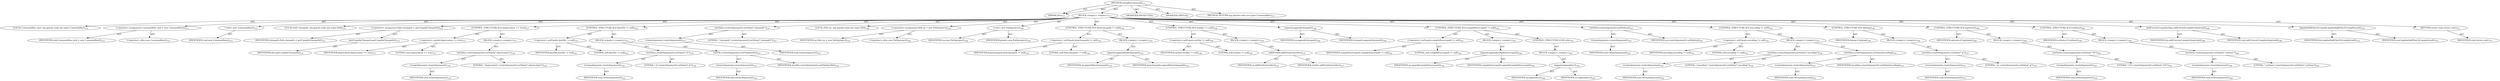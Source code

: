 digraph "setupKjcCommand" {  
"111669149697" [label = <(METHOD,setupKjcCommand)<SUB>111</SUB>> ]
"115964116993" [label = <(PARAM,this)<SUB>111</SUB>> ]
"25769803784" [label = <(BLOCK,&lt;empty&gt;,&lt;empty&gt;)<SUB>111</SUB>> ]
"94489280518" [label = <(LOCAL,Commandline cmd: org.apache.tools.ant.types.Commandline)<SUB>112</SUB>> ]
"30064771104" [label = <(&lt;operator&gt;.assignment,Commandline cmd = new Commandline())<SUB>112</SUB>> ]
"68719476763" [label = <(IDENTIFIER,cmd,Commandline cmd = new Commandline())<SUB>112</SUB>> ]
"30064771105" [label = <(&lt;operator&gt;.alloc,new Commandline())<SUB>112</SUB>> ]
"30064771106" [label = <(&lt;init&gt;,new Commandline())<SUB>112</SUB>> ]
"68719476764" [label = <(IDENTIFIER,cmd,new Commandline())<SUB>112</SUB>> ]
"94489280519" [label = <(LOCAL,Path classpath: org.apache.tools.ant.types.Path)<SUB>115</SUB>> ]
"30064771107" [label = <(&lt;operator&gt;.assignment,Path classpath = getCompileClasspath())<SUB>115</SUB>> ]
"68719476765" [label = <(IDENTIFIER,classpath,Path classpath = getCompileClasspath())<SUB>115</SUB>> ]
"30064771108" [label = <(getCompileClasspath,getCompileClasspath())<SUB>115</SUB>> ]
"68719476737" [label = <(IDENTIFIER,this,getCompileClasspath())<SUB>115</SUB>> ]
"47244640261" [label = <(CONTROL_STRUCTURE,IF,if (deprecation == true))<SUB>117</SUB>> ]
"30064771109" [label = <(&lt;operator&gt;.equals,deprecation == true)<SUB>117</SUB>> ]
"68719476766" [label = <(IDENTIFIER,deprecation,deprecation == true)<SUB>117</SUB>> ]
"90194313225" [label = <(LITERAL,true,deprecation == true)<SUB>117</SUB>> ]
"25769803785" [label = <(BLOCK,&lt;empty&gt;,&lt;empty&gt;)<SUB>117</SUB>> ]
"30064771110" [label = <(setValue,createArgument().setValue(&quot;-deprecation&quot;))<SUB>118</SUB>> ]
"30064771111" [label = <(createArgument,createArgument())<SUB>118</SUB>> ]
"68719476767" [label = <(IDENTIFIER,cmd,createArgument())<SUB>118</SUB>> ]
"90194313226" [label = <(LITERAL,&quot;-deprecation&quot;,createArgument().setValue(&quot;-deprecation&quot;))<SUB>118</SUB>> ]
"47244640262" [label = <(CONTROL_STRUCTURE,IF,if (destDir != null))<SUB>121</SUB>> ]
"30064771112" [label = <(&lt;operator&gt;.notEquals,destDir != null)<SUB>121</SUB>> ]
"68719476768" [label = <(IDENTIFIER,destDir,destDir != null)<SUB>121</SUB>> ]
"90194313227" [label = <(LITERAL,null,destDir != null)<SUB>121</SUB>> ]
"25769803786" [label = <(BLOCK,&lt;empty&gt;,&lt;empty&gt;)<SUB>121</SUB>> ]
"30064771113" [label = <(setValue,createArgument().setValue(&quot;-d&quot;))<SUB>122</SUB>> ]
"30064771114" [label = <(createArgument,createArgument())<SUB>122</SUB>> ]
"68719476769" [label = <(IDENTIFIER,cmd,createArgument())<SUB>122</SUB>> ]
"90194313228" [label = <(LITERAL,&quot;-d&quot;,createArgument().setValue(&quot;-d&quot;))<SUB>122</SUB>> ]
"30064771115" [label = <(setFile,createArgument().setFile(destDir))<SUB>123</SUB>> ]
"30064771116" [label = <(createArgument,createArgument())<SUB>123</SUB>> ]
"68719476770" [label = <(IDENTIFIER,cmd,createArgument())<SUB>123</SUB>> ]
"68719476771" [label = <(IDENTIFIER,destDir,createArgument().setFile(destDir))<SUB>123</SUB>> ]
"30064771117" [label = <(setValue,createArgument().setValue(&quot;-classpath&quot;))<SUB>127</SUB>> ]
"30064771118" [label = <(createArgument,createArgument())<SUB>127</SUB>> ]
"68719476772" [label = <(IDENTIFIER,cmd,createArgument())<SUB>127</SUB>> ]
"90194313229" [label = <(LITERAL,&quot;-classpath&quot;,createArgument().setValue(&quot;-classpath&quot;))<SUB>127</SUB>> ]
"94489280520" [label = <(LOCAL,Path cp: org.apache.tools.ant.types.Path)<SUB>129</SUB>> ]
"30064771119" [label = <(&lt;operator&gt;.assignment,Path cp = new Path(project))<SUB>129</SUB>> ]
"68719476773" [label = <(IDENTIFIER,cp,Path cp = new Path(project))<SUB>129</SUB>> ]
"30064771120" [label = <(&lt;operator&gt;.alloc,new Path(project))<SUB>129</SUB>> ]
"30064771121" [label = <(&lt;init&gt;,new Path(project))<SUB>129</SUB>> ]
"68719476774" [label = <(IDENTIFIER,cp,new Path(project))<SUB>129</SUB>> ]
"68719476775" [label = <(IDENTIFIER,project,new Path(project))<SUB>129</SUB>> ]
"47244640263" [label = <(CONTROL_STRUCTURE,IF,if (bootclasspath != null))<SUB>132</SUB>> ]
"30064771122" [label = <(&lt;operator&gt;.notEquals,bootclasspath != null)<SUB>132</SUB>> ]
"68719476776" [label = <(IDENTIFIER,bootclasspath,bootclasspath != null)<SUB>132</SUB>> ]
"90194313230" [label = <(LITERAL,null,bootclasspath != null)<SUB>132</SUB>> ]
"25769803787" [label = <(BLOCK,&lt;empty&gt;,&lt;empty&gt;)<SUB>132</SUB>> ]
"30064771123" [label = <(append,append(bootclasspath))<SUB>133</SUB>> ]
"68719476777" [label = <(IDENTIFIER,cp,append(bootclasspath))<SUB>133</SUB>> ]
"68719476778" [label = <(IDENTIFIER,bootclasspath,append(bootclasspath))<SUB>133</SUB>> ]
"47244640264" [label = <(CONTROL_STRUCTURE,IF,if (extdirs != null))<SUB>136</SUB>> ]
"30064771124" [label = <(&lt;operator&gt;.notEquals,extdirs != null)<SUB>136</SUB>> ]
"68719476779" [label = <(IDENTIFIER,extdirs,extdirs != null)<SUB>136</SUB>> ]
"90194313231" [label = <(LITERAL,null,extdirs != null)<SUB>136</SUB>> ]
"25769803788" [label = <(BLOCK,&lt;empty&gt;,&lt;empty&gt;)<SUB>136</SUB>> ]
"30064771125" [label = <(addExtdirs,addExtdirs(extdirs))<SUB>137</SUB>> ]
"68719476780" [label = <(IDENTIFIER,cp,addExtdirs(extdirs))<SUB>137</SUB>> ]
"68719476781" [label = <(IDENTIFIER,extdirs,addExtdirs(extdirs))<SUB>137</SUB>> ]
"30064771126" [label = <(append,append(classpath))<SUB>140</SUB>> ]
"68719476782" [label = <(IDENTIFIER,cp,append(classpath))<SUB>140</SUB>> ]
"68719476783" [label = <(IDENTIFIER,classpath,append(classpath))<SUB>140</SUB>> ]
"47244640265" [label = <(CONTROL_STRUCTURE,IF,if (compileSourcepath != null))<SUB>141</SUB>> ]
"30064771127" [label = <(&lt;operator&gt;.notEquals,compileSourcepath != null)<SUB>141</SUB>> ]
"68719476784" [label = <(IDENTIFIER,compileSourcepath,compileSourcepath != null)<SUB>141</SUB>> ]
"90194313232" [label = <(LITERAL,null,compileSourcepath != null)<SUB>141</SUB>> ]
"25769803789" [label = <(BLOCK,&lt;empty&gt;,&lt;empty&gt;)<SUB>141</SUB>> ]
"30064771128" [label = <(append,append(compileSourcepath))<SUB>142</SUB>> ]
"68719476785" [label = <(IDENTIFIER,cp,append(compileSourcepath))<SUB>142</SUB>> ]
"68719476786" [label = <(IDENTIFIER,compileSourcepath,append(compileSourcepath))<SUB>142</SUB>> ]
"47244640266" [label = <(CONTROL_STRUCTURE,ELSE,else)<SUB>143</SUB>> ]
"25769803790" [label = <(BLOCK,&lt;empty&gt;,&lt;empty&gt;)<SUB>143</SUB>> ]
"30064771129" [label = <(append,append(src))<SUB>144</SUB>> ]
"68719476787" [label = <(IDENTIFIER,cp,append(src))<SUB>144</SUB>> ]
"68719476788" [label = <(IDENTIFIER,src,append(src))<SUB>144</SUB>> ]
"30064771130" [label = <(setPath,createArgument().setPath(cp))<SUB>147</SUB>> ]
"30064771131" [label = <(createArgument,createArgument())<SUB>147</SUB>> ]
"68719476789" [label = <(IDENTIFIER,cmd,createArgument())<SUB>147</SUB>> ]
"68719476790" [label = <(IDENTIFIER,cp,createArgument().setPath(cp))<SUB>147</SUB>> ]
"47244640267" [label = <(CONTROL_STRUCTURE,IF,if (encoding != null))<SUB>151</SUB>> ]
"30064771132" [label = <(&lt;operator&gt;.notEquals,encoding != null)<SUB>151</SUB>> ]
"68719476791" [label = <(IDENTIFIER,encoding,encoding != null)<SUB>151</SUB>> ]
"90194313233" [label = <(LITERAL,null,encoding != null)<SUB>151</SUB>> ]
"25769803791" [label = <(BLOCK,&lt;empty&gt;,&lt;empty&gt;)<SUB>151</SUB>> ]
"30064771133" [label = <(setValue,createArgument().setValue(&quot;-encoding&quot;))<SUB>152</SUB>> ]
"30064771134" [label = <(createArgument,createArgument())<SUB>152</SUB>> ]
"68719476792" [label = <(IDENTIFIER,cmd,createArgument())<SUB>152</SUB>> ]
"90194313234" [label = <(LITERAL,&quot;-encoding&quot;,createArgument().setValue(&quot;-encoding&quot;))<SUB>152</SUB>> ]
"30064771135" [label = <(setValue,createArgument().setValue(encoding))<SUB>153</SUB>> ]
"30064771136" [label = <(createArgument,createArgument())<SUB>153</SUB>> ]
"68719476793" [label = <(IDENTIFIER,cmd,createArgument())<SUB>153</SUB>> ]
"68719476794" [label = <(IDENTIFIER,encoding,createArgument().setValue(encoding))<SUB>153</SUB>> ]
"47244640268" [label = <(CONTROL_STRUCTURE,IF,if (debug))<SUB>156</SUB>> ]
"68719476795" [label = <(IDENTIFIER,debug,if (debug))<SUB>156</SUB>> ]
"25769803792" [label = <(BLOCK,&lt;empty&gt;,&lt;empty&gt;)<SUB>156</SUB>> ]
"30064771137" [label = <(setValue,createArgument().setValue(&quot;-g&quot;))<SUB>157</SUB>> ]
"30064771138" [label = <(createArgument,createArgument())<SUB>157</SUB>> ]
"68719476796" [label = <(IDENTIFIER,cmd,createArgument())<SUB>157</SUB>> ]
"90194313235" [label = <(LITERAL,&quot;-g&quot;,createArgument().setValue(&quot;-g&quot;))<SUB>157</SUB>> ]
"47244640269" [label = <(CONTROL_STRUCTURE,IF,if (optimize))<SUB>160</SUB>> ]
"68719476797" [label = <(IDENTIFIER,optimize,if (optimize))<SUB>160</SUB>> ]
"25769803793" [label = <(BLOCK,&lt;empty&gt;,&lt;empty&gt;)<SUB>160</SUB>> ]
"30064771139" [label = <(setValue,createArgument().setValue(&quot;-O2&quot;))<SUB>161</SUB>> ]
"30064771140" [label = <(createArgument,createArgument())<SUB>161</SUB>> ]
"68719476798" [label = <(IDENTIFIER,cmd,createArgument())<SUB>161</SUB>> ]
"90194313236" [label = <(LITERAL,&quot;-O2&quot;,createArgument().setValue(&quot;-O2&quot;))<SUB>161</SUB>> ]
"47244640270" [label = <(CONTROL_STRUCTURE,IF,if (verbose))<SUB>164</SUB>> ]
"68719476799" [label = <(IDENTIFIER,verbose,if (verbose))<SUB>164</SUB>> ]
"25769803794" [label = <(BLOCK,&lt;empty&gt;,&lt;empty&gt;)<SUB>164</SUB>> ]
"30064771141" [label = <(setValue,createArgument().setValue(&quot;-verbose&quot;))<SUB>165</SUB>> ]
"30064771142" [label = <(createArgument,createArgument())<SUB>165</SUB>> ]
"68719476800" [label = <(IDENTIFIER,cmd,createArgument())<SUB>165</SUB>> ]
"90194313237" [label = <(LITERAL,&quot;-verbose&quot;,createArgument().setValue(&quot;-verbose&quot;))<SUB>165</SUB>> ]
"30064771143" [label = <(addCurrentCompilerArgs,addCurrentCompilerArgs(cmd))<SUB>168</SUB>> ]
"68719476738" [label = <(IDENTIFIER,this,addCurrentCompilerArgs(cmd))<SUB>168</SUB>> ]
"68719476801" [label = <(IDENTIFIER,cmd,addCurrentCompilerArgs(cmd))<SUB>168</SUB>> ]
"30064771144" [label = <(logAndAddFilesToCompile,logAndAddFilesToCompile(cmd))<SUB>170</SUB>> ]
"68719476739" [label = <(IDENTIFIER,this,logAndAddFilesToCompile(cmd))<SUB>170</SUB>> ]
"68719476802" [label = <(IDENTIFIER,cmd,logAndAddFilesToCompile(cmd))<SUB>170</SUB>> ]
"146028888065" [label = <(RETURN,return cmd;,return cmd;)<SUB>171</SUB>> ]
"68719476803" [label = <(IDENTIFIER,cmd,return cmd;)<SUB>171</SUB>> ]
"133143986178" [label = <(MODIFIER,PROTECTED)> ]
"133143986179" [label = <(MODIFIER,VIRTUAL)> ]
"128849018881" [label = <(METHOD_RETURN,org.apache.tools.ant.types.Commandline)<SUB>111</SUB>> ]
  "111669149697" -> "115964116993"  [ label = "AST: "] 
  "111669149697" -> "25769803784"  [ label = "AST: "] 
  "111669149697" -> "133143986178"  [ label = "AST: "] 
  "111669149697" -> "133143986179"  [ label = "AST: "] 
  "111669149697" -> "128849018881"  [ label = "AST: "] 
  "25769803784" -> "94489280518"  [ label = "AST: "] 
  "25769803784" -> "30064771104"  [ label = "AST: "] 
  "25769803784" -> "30064771106"  [ label = "AST: "] 
  "25769803784" -> "94489280519"  [ label = "AST: "] 
  "25769803784" -> "30064771107"  [ label = "AST: "] 
  "25769803784" -> "47244640261"  [ label = "AST: "] 
  "25769803784" -> "47244640262"  [ label = "AST: "] 
  "25769803784" -> "30064771117"  [ label = "AST: "] 
  "25769803784" -> "94489280520"  [ label = "AST: "] 
  "25769803784" -> "30064771119"  [ label = "AST: "] 
  "25769803784" -> "30064771121"  [ label = "AST: "] 
  "25769803784" -> "47244640263"  [ label = "AST: "] 
  "25769803784" -> "47244640264"  [ label = "AST: "] 
  "25769803784" -> "30064771126"  [ label = "AST: "] 
  "25769803784" -> "47244640265"  [ label = "AST: "] 
  "25769803784" -> "30064771130"  [ label = "AST: "] 
  "25769803784" -> "47244640267"  [ label = "AST: "] 
  "25769803784" -> "47244640268"  [ label = "AST: "] 
  "25769803784" -> "47244640269"  [ label = "AST: "] 
  "25769803784" -> "47244640270"  [ label = "AST: "] 
  "25769803784" -> "30064771143"  [ label = "AST: "] 
  "25769803784" -> "30064771144"  [ label = "AST: "] 
  "25769803784" -> "146028888065"  [ label = "AST: "] 
  "30064771104" -> "68719476763"  [ label = "AST: "] 
  "30064771104" -> "30064771105"  [ label = "AST: "] 
  "30064771106" -> "68719476764"  [ label = "AST: "] 
  "30064771107" -> "68719476765"  [ label = "AST: "] 
  "30064771107" -> "30064771108"  [ label = "AST: "] 
  "30064771108" -> "68719476737"  [ label = "AST: "] 
  "47244640261" -> "30064771109"  [ label = "AST: "] 
  "47244640261" -> "25769803785"  [ label = "AST: "] 
  "30064771109" -> "68719476766"  [ label = "AST: "] 
  "30064771109" -> "90194313225"  [ label = "AST: "] 
  "25769803785" -> "30064771110"  [ label = "AST: "] 
  "30064771110" -> "30064771111"  [ label = "AST: "] 
  "30064771110" -> "90194313226"  [ label = "AST: "] 
  "30064771111" -> "68719476767"  [ label = "AST: "] 
  "47244640262" -> "30064771112"  [ label = "AST: "] 
  "47244640262" -> "25769803786"  [ label = "AST: "] 
  "30064771112" -> "68719476768"  [ label = "AST: "] 
  "30064771112" -> "90194313227"  [ label = "AST: "] 
  "25769803786" -> "30064771113"  [ label = "AST: "] 
  "25769803786" -> "30064771115"  [ label = "AST: "] 
  "30064771113" -> "30064771114"  [ label = "AST: "] 
  "30064771113" -> "90194313228"  [ label = "AST: "] 
  "30064771114" -> "68719476769"  [ label = "AST: "] 
  "30064771115" -> "30064771116"  [ label = "AST: "] 
  "30064771115" -> "68719476771"  [ label = "AST: "] 
  "30064771116" -> "68719476770"  [ label = "AST: "] 
  "30064771117" -> "30064771118"  [ label = "AST: "] 
  "30064771117" -> "90194313229"  [ label = "AST: "] 
  "30064771118" -> "68719476772"  [ label = "AST: "] 
  "30064771119" -> "68719476773"  [ label = "AST: "] 
  "30064771119" -> "30064771120"  [ label = "AST: "] 
  "30064771121" -> "68719476774"  [ label = "AST: "] 
  "30064771121" -> "68719476775"  [ label = "AST: "] 
  "47244640263" -> "30064771122"  [ label = "AST: "] 
  "47244640263" -> "25769803787"  [ label = "AST: "] 
  "30064771122" -> "68719476776"  [ label = "AST: "] 
  "30064771122" -> "90194313230"  [ label = "AST: "] 
  "25769803787" -> "30064771123"  [ label = "AST: "] 
  "30064771123" -> "68719476777"  [ label = "AST: "] 
  "30064771123" -> "68719476778"  [ label = "AST: "] 
  "47244640264" -> "30064771124"  [ label = "AST: "] 
  "47244640264" -> "25769803788"  [ label = "AST: "] 
  "30064771124" -> "68719476779"  [ label = "AST: "] 
  "30064771124" -> "90194313231"  [ label = "AST: "] 
  "25769803788" -> "30064771125"  [ label = "AST: "] 
  "30064771125" -> "68719476780"  [ label = "AST: "] 
  "30064771125" -> "68719476781"  [ label = "AST: "] 
  "30064771126" -> "68719476782"  [ label = "AST: "] 
  "30064771126" -> "68719476783"  [ label = "AST: "] 
  "47244640265" -> "30064771127"  [ label = "AST: "] 
  "47244640265" -> "25769803789"  [ label = "AST: "] 
  "47244640265" -> "47244640266"  [ label = "AST: "] 
  "30064771127" -> "68719476784"  [ label = "AST: "] 
  "30064771127" -> "90194313232"  [ label = "AST: "] 
  "25769803789" -> "30064771128"  [ label = "AST: "] 
  "30064771128" -> "68719476785"  [ label = "AST: "] 
  "30064771128" -> "68719476786"  [ label = "AST: "] 
  "47244640266" -> "25769803790"  [ label = "AST: "] 
  "25769803790" -> "30064771129"  [ label = "AST: "] 
  "30064771129" -> "68719476787"  [ label = "AST: "] 
  "30064771129" -> "68719476788"  [ label = "AST: "] 
  "30064771130" -> "30064771131"  [ label = "AST: "] 
  "30064771130" -> "68719476790"  [ label = "AST: "] 
  "30064771131" -> "68719476789"  [ label = "AST: "] 
  "47244640267" -> "30064771132"  [ label = "AST: "] 
  "47244640267" -> "25769803791"  [ label = "AST: "] 
  "30064771132" -> "68719476791"  [ label = "AST: "] 
  "30064771132" -> "90194313233"  [ label = "AST: "] 
  "25769803791" -> "30064771133"  [ label = "AST: "] 
  "25769803791" -> "30064771135"  [ label = "AST: "] 
  "30064771133" -> "30064771134"  [ label = "AST: "] 
  "30064771133" -> "90194313234"  [ label = "AST: "] 
  "30064771134" -> "68719476792"  [ label = "AST: "] 
  "30064771135" -> "30064771136"  [ label = "AST: "] 
  "30064771135" -> "68719476794"  [ label = "AST: "] 
  "30064771136" -> "68719476793"  [ label = "AST: "] 
  "47244640268" -> "68719476795"  [ label = "AST: "] 
  "47244640268" -> "25769803792"  [ label = "AST: "] 
  "25769803792" -> "30064771137"  [ label = "AST: "] 
  "30064771137" -> "30064771138"  [ label = "AST: "] 
  "30064771137" -> "90194313235"  [ label = "AST: "] 
  "30064771138" -> "68719476796"  [ label = "AST: "] 
  "47244640269" -> "68719476797"  [ label = "AST: "] 
  "47244640269" -> "25769803793"  [ label = "AST: "] 
  "25769803793" -> "30064771139"  [ label = "AST: "] 
  "30064771139" -> "30064771140"  [ label = "AST: "] 
  "30064771139" -> "90194313236"  [ label = "AST: "] 
  "30064771140" -> "68719476798"  [ label = "AST: "] 
  "47244640270" -> "68719476799"  [ label = "AST: "] 
  "47244640270" -> "25769803794"  [ label = "AST: "] 
  "25769803794" -> "30064771141"  [ label = "AST: "] 
  "30064771141" -> "30064771142"  [ label = "AST: "] 
  "30064771141" -> "90194313237"  [ label = "AST: "] 
  "30064771142" -> "68719476800"  [ label = "AST: "] 
  "30064771143" -> "68719476738"  [ label = "AST: "] 
  "30064771143" -> "68719476801"  [ label = "AST: "] 
  "30064771144" -> "68719476739"  [ label = "AST: "] 
  "30064771144" -> "68719476802"  [ label = "AST: "] 
  "146028888065" -> "68719476803"  [ label = "AST: "] 
  "111669149697" -> "115964116993"  [ label = "DDG: "] 
}
